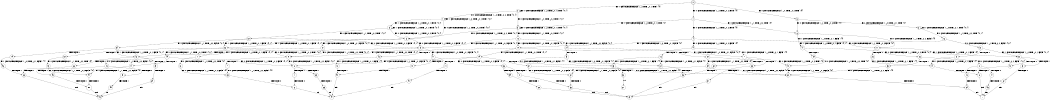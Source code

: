 digraph BCG {
size = "7, 10.5";
center = TRUE;
node [shape = circle];
0 [peripheries = 2];
0 -> 1 [label = "EX !0 !ATOMIC_EXCH_BRANCH (1, +0, TRUE, +0, 2, TRUE) !{0}"];
0 -> 2 [label = "EX !1 !ATOMIC_EXCH_BRANCH (1, +0, TRUE, +0, 1, TRUE) !{0}"];
0 -> 3 [label = "EX !0 !ATOMIC_EXCH_BRANCH (1, +0, TRUE, +0, 2, TRUE) !{0}"];
1 -> 4 [label = "EX !0 !ATOMIC_EXCH_BRANCH (1, +1, TRUE, +0, 2, TRUE) !{0}"];
1 -> 5 [label = "EX !1 !ATOMIC_EXCH_BRANCH (1, +0, TRUE, +0, 1, TRUE) !{0}"];
1 -> 6 [label = "EX !0 !ATOMIC_EXCH_BRANCH (1, +1, TRUE, +0, 2, TRUE) !{0}"];
2 -> 2 [label = "EX !1 !ATOMIC_EXCH_BRANCH (1, +0, TRUE, +0, 1, TRUE) !{0, 1}"];
2 -> 5 [label = "EX !0 !ATOMIC_EXCH_BRANCH (1, +0, TRUE, +0, 2, TRUE) !{0, 1}"];
2 -> 7 [label = "EX !0 !ATOMIC_EXCH_BRANCH (1, +0, TRUE, +0, 2, TRUE) !{0, 1}"];
3 -> 8 [label = "EX !1 !ATOMIC_EXCH_BRANCH (1, +0, TRUE, +0, 1, TRUE) !{0}"];
3 -> 6 [label = "EX !0 !ATOMIC_EXCH_BRANCH (1, +1, TRUE, +0, 2, TRUE) !{0}"];
4 -> 9 [label = "EX !0 !ATOMIC_EXCH_BRANCH (1, +1, TRUE, +0, 2, FALSE) !{0}"];
4 -> 10 [label = "EX !1 !ATOMIC_EXCH_BRANCH (1, +0, TRUE, +0, 1, FALSE) !{0}"];
4 -> 11 [label = "EX !0 !ATOMIC_EXCH_BRANCH (1, +1, TRUE, +0, 2, FALSE) !{0}"];
5 -> 12 [label = "EX !0 !ATOMIC_EXCH_BRANCH (1, +1, TRUE, +0, 2, TRUE) !{0, 1}"];
5 -> 5 [label = "EX !1 !ATOMIC_EXCH_BRANCH (1, +0, TRUE, +0, 1, TRUE) !{0, 1}"];
5 -> 13 [label = "EX !0 !ATOMIC_EXCH_BRANCH (1, +1, TRUE, +0, 2, TRUE) !{0, 1}"];
6 -> 14 [label = "EX !1 !ATOMIC_EXCH_BRANCH (1, +0, TRUE, +0, 1, FALSE) !{0}"];
6 -> 11 [label = "EX !0 !ATOMIC_EXCH_BRANCH (1, +1, TRUE, +0, 2, FALSE) !{0}"];
7 -> 15 [label = "EX !1 !ATOMIC_EXCH_BRANCH (1, +0, TRUE, +0, 1, TRUE) !{0, 1}"];
7 -> 13 [label = "EX !0 !ATOMIC_EXCH_BRANCH (1, +1, TRUE, +0, 2, TRUE) !{0, 1}"];
7 -> 7 [label = "EX !1 !ATOMIC_EXCH_BRANCH (1, +0, TRUE, +0, 1, TRUE) !{0, 1}"];
8 -> 16 [label = "EX !0 !ATOMIC_EXCH_BRANCH (1, +1, TRUE, +0, 2, TRUE) !{0, 1}"];
8 -> 8 [label = "EX !1 !ATOMIC_EXCH_BRANCH (1, +0, TRUE, +0, 1, TRUE) !{0, 1}"];
9 -> 17 [label = "EX !1 !ATOMIC_EXCH_BRANCH (1, +0, TRUE, +0, 1, FALSE) !{0}"];
9 -> 18 [label = "TERMINATE !0"];
10 -> 19 [label = "EX !0 !ATOMIC_EXCH_BRANCH (1, +1, TRUE, +0, 2, TRUE) !{0, 1}"];
10 -> 20 [label = "TERMINATE !1"];
10 -> 21 [label = "EX !0 !ATOMIC_EXCH_BRANCH (1, +1, TRUE, +0, 2, TRUE) !{0, 1}"];
11 -> 22 [label = "EX !1 !ATOMIC_EXCH_BRANCH (1, +0, TRUE, +0, 1, FALSE) !{0}"];
11 -> 23 [label = "TERMINATE !0"];
12 -> 24 [label = "EX !0 !ATOMIC_EXCH_BRANCH (1, +1, TRUE, +0, 2, FALSE) !{0, 1}"];
12 -> 10 [label = "EX !1 !ATOMIC_EXCH_BRANCH (1, +0, TRUE, +0, 1, FALSE) !{0, 1}"];
12 -> 25 [label = "EX !0 !ATOMIC_EXCH_BRANCH (1, +1, TRUE, +0, 2, FALSE) !{0, 1}"];
13 -> 26 [label = "EX !1 !ATOMIC_EXCH_BRANCH (1, +0, TRUE, +0, 1, FALSE) !{0, 1}"];
13 -> 25 [label = "EX !0 !ATOMIC_EXCH_BRANCH (1, +1, TRUE, +0, 2, FALSE) !{0, 1}"];
13 -> 27 [label = "EX !1 !ATOMIC_EXCH_BRANCH (1, +0, TRUE, +0, 1, FALSE) !{0, 1}"];
14 -> 28 [label = "EX !0 !ATOMIC_EXCH_BRANCH (1, +1, TRUE, +0, 2, TRUE) !{0, 1}"];
14 -> 29 [label = "TERMINATE !1"];
15 -> 30 [label = "EX !0 !ATOMIC_EXCH_BRANCH (1, +1, TRUE, +0, 2, TRUE) !{0, 1}"];
15 -> 15 [label = "EX !1 !ATOMIC_EXCH_BRANCH (1, +0, TRUE, +0, 1, TRUE) !{0, 1}"];
15 -> 13 [label = "EX !0 !ATOMIC_EXCH_BRANCH (1, +1, TRUE, +0, 2, TRUE) !{0, 1}"];
16 -> 31 [label = "EX !0 !ATOMIC_EXCH_BRANCH (1, +1, TRUE, +0, 2, FALSE) !{0, 1}"];
16 -> 14 [label = "EX !1 !ATOMIC_EXCH_BRANCH (1, +0, TRUE, +0, 1, FALSE) !{0, 1}"];
17 -> 32 [label = "TERMINATE !0"];
17 -> 33 [label = "TERMINATE !1"];
18 -> 34 [label = "EX !1 !ATOMIC_EXCH_BRANCH (1, +0, TRUE, +0, 1, FALSE) !{1}"];
18 -> 35 [label = "EX !1 !ATOMIC_EXCH_BRANCH (1, +0, TRUE, +0, 1, FALSE) !{1}"];
19 -> 36 [label = "EX !0 !ATOMIC_EXCH_BRANCH (1, +1, TRUE, +0, 2, FALSE) !{0, 1}"];
19 -> 37 [label = "TERMINATE !1"];
19 -> 38 [label = "EX !0 !ATOMIC_EXCH_BRANCH (1, +1, TRUE, +0, 2, FALSE) !{0, 1}"];
20 -> 39 [label = "EX !0 !ATOMIC_EXCH_BRANCH (1, +1, TRUE, +0, 2, TRUE) !{0}"];
20 -> 40 [label = "EX !0 !ATOMIC_EXCH_BRANCH (1, +1, TRUE, +0, 2, TRUE) !{0}"];
21 -> 38 [label = "EX !0 !ATOMIC_EXCH_BRANCH (1, +1, TRUE, +0, 2, FALSE) !{0, 1}"];
21 -> 41 [label = "TERMINATE !1"];
22 -> 42 [label = "TERMINATE !0"];
22 -> 43 [label = "TERMINATE !1"];
23 -> 44 [label = "EX !1 !ATOMIC_EXCH_BRANCH (1, +0, TRUE, +0, 1, FALSE) !{1}"];
24 -> 17 [label = "EX !1 !ATOMIC_EXCH_BRANCH (1, +0, TRUE, +0, 1, FALSE) !{0, 1}"];
24 -> 45 [label = "TERMINATE !0"];
25 -> 46 [label = "EX !1 !ATOMIC_EXCH_BRANCH (1, +0, TRUE, +0, 1, FALSE) !{0, 1}"];
25 -> 47 [label = "EX !1 !ATOMIC_EXCH_BRANCH (1, +0, TRUE, +0, 1, FALSE) !{0, 1}"];
25 -> 48 [label = "TERMINATE !0"];
26 -> 49 [label = "EX !0 !ATOMIC_EXCH_BRANCH (1, +1, TRUE, +0, 2, TRUE) !{0, 1}"];
26 -> 50 [label = "TERMINATE !1"];
26 -> 21 [label = "EX !0 !ATOMIC_EXCH_BRANCH (1, +1, TRUE, +0, 2, TRUE) !{0, 1}"];
27 -> 21 [label = "EX !0 !ATOMIC_EXCH_BRANCH (1, +1, TRUE, +0, 2, TRUE) !{0, 1}"];
27 -> 51 [label = "TERMINATE !1"];
28 -> 52 [label = "EX !0 !ATOMIC_EXCH_BRANCH (1, +1, TRUE, +0, 2, FALSE) !{0, 1}"];
28 -> 53 [label = "TERMINATE !1"];
29 -> 40 [label = "EX !0 !ATOMIC_EXCH_BRANCH (1, +1, TRUE, +0, 2, TRUE) !{0}"];
30 -> 54 [label = "EX !0 !ATOMIC_EXCH_BRANCH (1, +1, TRUE, +0, 2, FALSE) !{0, 1}"];
30 -> 26 [label = "EX !1 !ATOMIC_EXCH_BRANCH (1, +0, TRUE, +0, 1, FALSE) !{0, 1}"];
30 -> 25 [label = "EX !0 !ATOMIC_EXCH_BRANCH (1, +1, TRUE, +0, 2, FALSE) !{0, 1}"];
31 -> 22 [label = "EX !1 !ATOMIC_EXCH_BRANCH (1, +0, TRUE, +0, 1, FALSE) !{0, 1}"];
31 -> 55 [label = "TERMINATE !0"];
32 -> 56 [label = "TERMINATE !1"];
33 -> 57 [label = "TERMINATE !0"];
34 -> 56 [label = "TERMINATE !1"];
35 -> 58 [label = "TERMINATE !1"];
36 -> 59 [label = "TERMINATE !0"];
36 -> 60 [label = "TERMINATE !1"];
37 -> 61 [label = "EX !0 !ATOMIC_EXCH_BRANCH (1, +1, TRUE, +0, 2, FALSE) !{0}"];
37 -> 62 [label = "EX !0 !ATOMIC_EXCH_BRANCH (1, +1, TRUE, +0, 2, FALSE) !{0}"];
38 -> 63 [label = "TERMINATE !0"];
38 -> 64 [label = "TERMINATE !1"];
39 -> 61 [label = "EX !0 !ATOMIC_EXCH_BRANCH (1, +1, TRUE, +0, 2, FALSE) !{0}"];
39 -> 62 [label = "EX !0 !ATOMIC_EXCH_BRANCH (1, +1, TRUE, +0, 2, FALSE) !{0}"];
40 -> 62 [label = "EX !0 !ATOMIC_EXCH_BRANCH (1, +1, TRUE, +0, 2, FALSE) !{0}"];
41 -> 65 [label = "EX !0 !ATOMIC_EXCH_BRANCH (1, +1, TRUE, +0, 2, FALSE) !{0}"];
42 -> 66 [label = "TERMINATE !1"];
43 -> 67 [label = "TERMINATE !0"];
44 -> 66 [label = "TERMINATE !1"];
45 -> 34 [label = "EX !1 !ATOMIC_EXCH_BRANCH (1, +0, TRUE, +0, 1, FALSE) !{1}"];
45 -> 35 [label = "EX !1 !ATOMIC_EXCH_BRANCH (1, +0, TRUE, +0, 1, FALSE) !{1}"];
46 -> 68 [label = "TERMINATE !0"];
46 -> 69 [label = "TERMINATE !1"];
47 -> 70 [label = "TERMINATE !0"];
47 -> 71 [label = "TERMINATE !1"];
48 -> 72 [label = "EX !1 !ATOMIC_EXCH_BRANCH (1, +0, TRUE, +0, 1, FALSE) !{1}"];
49 -> 73 [label = "EX !0 !ATOMIC_EXCH_BRANCH (1, +1, TRUE, +0, 2, FALSE) !{0, 1}"];
49 -> 74 [label = "TERMINATE !1"];
49 -> 38 [label = "EX !0 !ATOMIC_EXCH_BRANCH (1, +1, TRUE, +0, 2, FALSE) !{0, 1}"];
50 -> 75 [label = "EX !0 !ATOMIC_EXCH_BRANCH (1, +1, TRUE, +0, 2, TRUE) !{0}"];
51 -> 76 [label = "EX !0 !ATOMIC_EXCH_BRANCH (1, +1, TRUE, +0, 2, TRUE) !{0}"];
52 -> 77 [label = "TERMINATE !0"];
52 -> 78 [label = "TERMINATE !1"];
53 -> 62 [label = "EX !0 !ATOMIC_EXCH_BRANCH (1, +1, TRUE, +0, 2, FALSE) !{0}"];
54 -> 46 [label = "EX !1 !ATOMIC_EXCH_BRANCH (1, +0, TRUE, +0, 1, FALSE) !{0, 1}"];
54 -> 79 [label = "TERMINATE !0"];
55 -> 44 [label = "EX !1 !ATOMIC_EXCH_BRANCH (1, +0, TRUE, +0, 1, FALSE) !{1}"];
56 -> 80 [label = "exit"];
57 -> 80 [label = "exit"];
58 -> 81 [label = "exit"];
59 -> 82 [label = "TERMINATE !1"];
60 -> 83 [label = "TERMINATE !0"];
61 -> 83 [label = "TERMINATE !0"];
62 -> 84 [label = "TERMINATE !0"];
63 -> 85 [label = "TERMINATE !1"];
64 -> 86 [label = "TERMINATE !0"];
65 -> 86 [label = "TERMINATE !0"];
66 -> 87 [label = "exit"];
67 -> 87 [label = "exit"];
68 -> 88 [label = "TERMINATE !1"];
69 -> 89 [label = "TERMINATE !0"];
70 -> 90 [label = "TERMINATE !1"];
71 -> 91 [label = "TERMINATE !0"];
72 -> 90 [label = "TERMINATE !1"];
73 -> 92 [label = "TERMINATE !0"];
73 -> 93 [label = "TERMINATE !1"];
74 -> 94 [label = "EX !0 !ATOMIC_EXCH_BRANCH (1, +1, TRUE, +0, 2, FALSE) !{0}"];
75 -> 94 [label = "EX !0 !ATOMIC_EXCH_BRANCH (1, +1, TRUE, +0, 2, FALSE) !{0}"];
76 -> 65 [label = "EX !0 !ATOMIC_EXCH_BRANCH (1, +1, TRUE, +0, 2, FALSE) !{0}"];
77 -> 95 [label = "TERMINATE !1"];
78 -> 84 [label = "TERMINATE !0"];
79 -> 96 [label = "EX !1 !ATOMIC_EXCH_BRANCH (1, +0, TRUE, +0, 1, FALSE) !{1}"];
82 -> 80 [label = "exit"];
83 -> 80 [label = "exit"];
84 -> 87 [label = "exit"];
85 -> 97 [label = "exit"];
86 -> 97 [label = "exit"];
88 -> 98 [label = "exit"];
89 -> 98 [label = "exit"];
90 -> 97 [label = "exit"];
91 -> 97 [label = "exit"];
92 -> 99 [label = "TERMINATE !1"];
93 -> 100 [label = "TERMINATE !0"];
94 -> 100 [label = "TERMINATE !0"];
95 -> 87 [label = "exit"];
96 -> 88 [label = "TERMINATE !1"];
99 -> 98 [label = "exit"];
100 -> 98 [label = "exit"];
}
